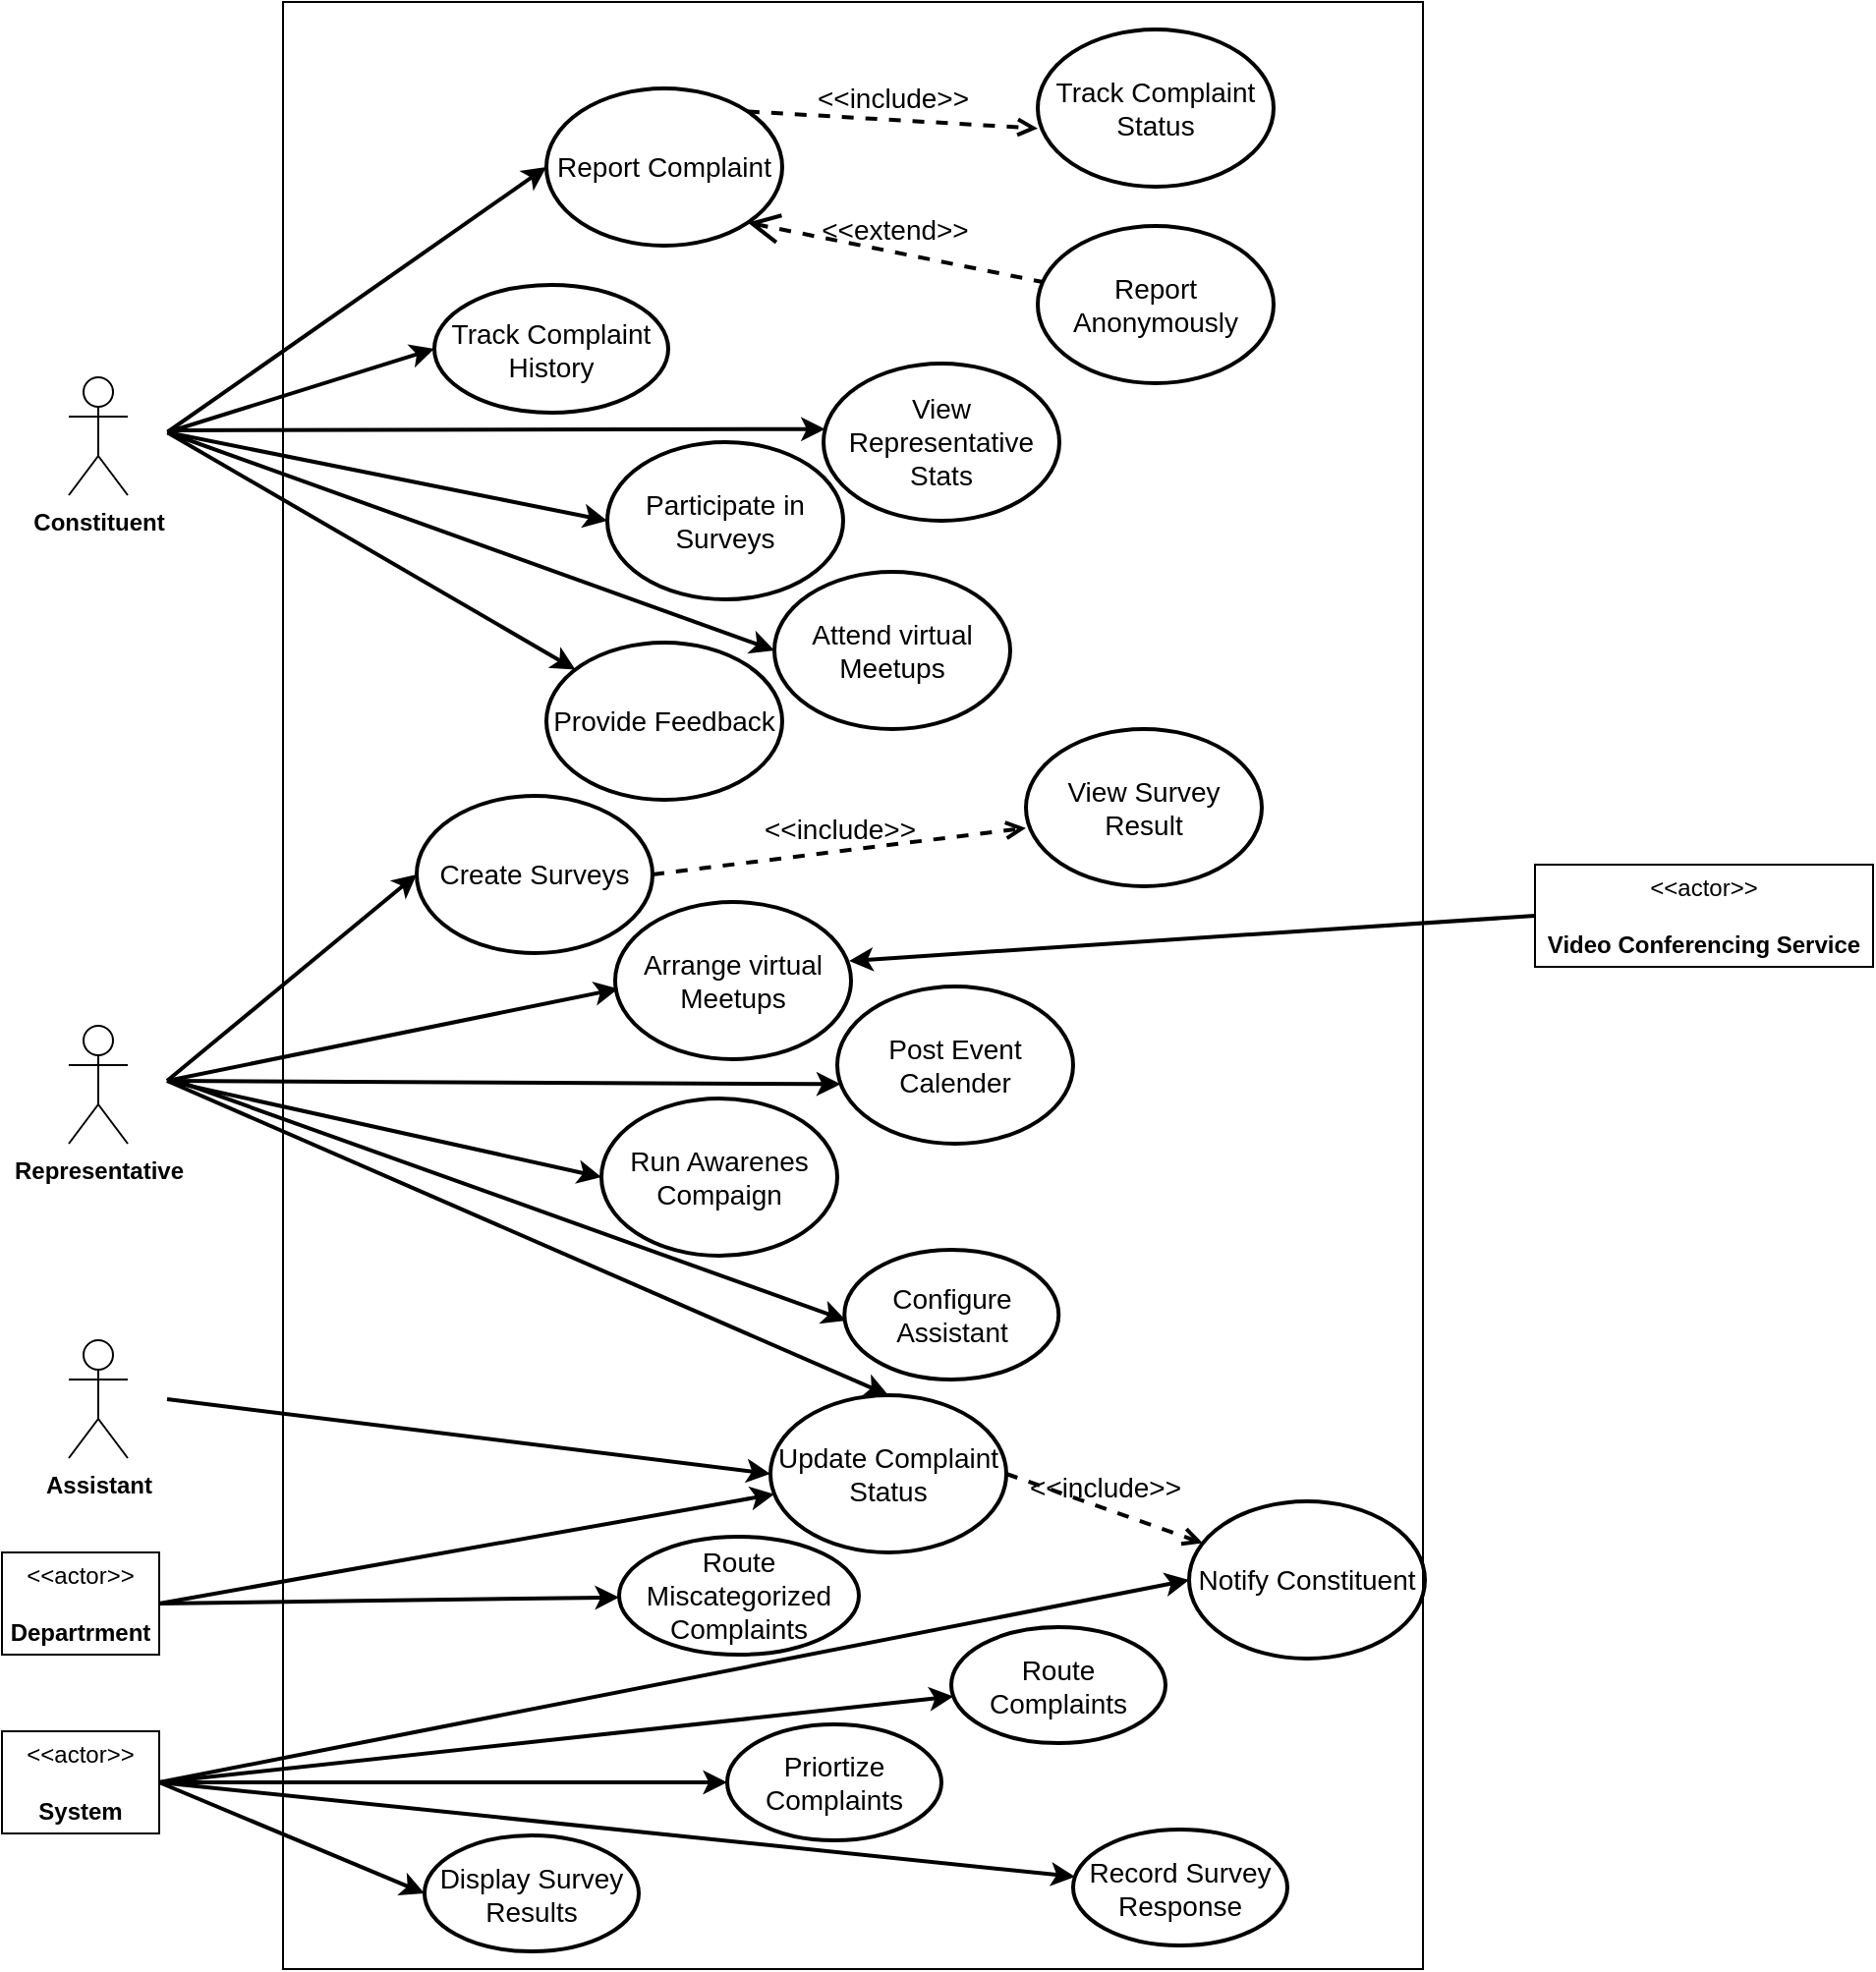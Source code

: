 <mxfile version="24.7.5">
  <diagram name="Use Case Diagram" id="FgglNel2U1L5TTHVHAgJ">
    <mxGraphModel dx="880" dy="572" grid="0" gridSize="10" guides="1" tooltips="1" connect="1" arrows="1" fold="1" page="0" pageScale="1" pageWidth="850" pageHeight="1100" math="0" shadow="0">
      <root>
        <mxCell id="0" />
        <mxCell id="1" parent="0" />
        <mxCell id="YS5-fEkslZxsQK353Ww7-88" value="" style="rounded=0;whiteSpace=wrap;html=1;fillColor=none;" parent="1" vertex="1">
          <mxGeometry x="237" y="212" width="580" height="1001" as="geometry" />
        </mxCell>
        <mxCell id="b4xgwTWH8p54jYo2uctj-25" value="&lt;font style=&quot;font-size: 14px;&quot;&gt;Report Complaint&lt;/font&gt;" style="ellipse;whiteSpace=wrap;html=1;fillColor=none;strokeWidth=2;" parent="1" vertex="1">
          <mxGeometry x="371" y="256" width="120" height="80" as="geometry" />
        </mxCell>
        <mxCell id="YS5-fEkslZxsQK353Ww7-6" value="&amp;lt;&amp;lt;actor&amp;gt;&amp;gt;&lt;br&gt;&lt;br&gt;&lt;b&gt;Departrment&lt;/b&gt;" style="html=1;align=center;verticalAlign=middle;dashed=0;whiteSpace=wrap;" parent="1" vertex="1">
          <mxGeometry x="94" y="1001" width="80" height="52" as="geometry" />
        </mxCell>
        <mxCell id="YS5-fEkslZxsQK353Ww7-9" value="&lt;font style=&quot;font-size: 14px;&quot;&gt;Track Complaint Status&lt;/font&gt;" style="ellipse;whiteSpace=wrap;html=1;fillColor=none;strokeWidth=2;" parent="1" vertex="1">
          <mxGeometry x="621" y="226" width="120" height="80" as="geometry" />
        </mxCell>
        <mxCell id="YS5-fEkslZxsQK353Ww7-10" value="&lt;font style=&quot;font-size: 14px;&quot;&gt;Report Anonymously&lt;/font&gt;" style="ellipse;whiteSpace=wrap;html=1;fillColor=none;strokeWidth=2;" parent="1" vertex="1">
          <mxGeometry x="621" y="326" width="120" height="80" as="geometry" />
        </mxCell>
        <mxCell id="YS5-fEkslZxsQK353Ww7-11" value="&lt;font style=&quot;font-size: 14px;&quot;&gt;&amp;lt;&amp;lt;include&amp;gt;&amp;gt;&lt;/font&gt;" style="html=1;verticalAlign=bottom;labelBackgroundColor=none;endArrow=open;endFill=0;dashed=1;rounded=0;fontSize=12;strokeWidth=2;exitX=1;exitY=0;exitDx=0;exitDy=0;entryX=0;entryY=0.629;entryDx=0;entryDy=0;entryPerimeter=0;" parent="1" source="b4xgwTWH8p54jYo2uctj-25" target="YS5-fEkslZxsQK353Ww7-9" edge="1">
          <mxGeometry width="160" relative="1" as="geometry">
            <mxPoint x="474" y="258" as="sourcePoint" />
            <mxPoint x="634" y="258" as="targetPoint" />
          </mxGeometry>
        </mxCell>
        <mxCell id="YS5-fEkslZxsQK353Ww7-13" value="&amp;lt;&amp;lt;extend&amp;gt;&amp;gt;" style="edgeStyle=none;html=1;startArrow=open;endArrow=none;startSize=12;verticalAlign=bottom;dashed=1;labelBackgroundColor=none;rounded=0;fontSize=14;strokeWidth=2;exitX=1;exitY=1;exitDx=0;exitDy=0;" parent="1" source="b4xgwTWH8p54jYo2uctj-25" target="YS5-fEkslZxsQK353Ww7-10" edge="1">
          <mxGeometry width="160" relative="1" as="geometry">
            <mxPoint x="343" y="476" as="sourcePoint" />
            <mxPoint x="503" y="476" as="targetPoint" />
          </mxGeometry>
        </mxCell>
        <mxCell id="YS5-fEkslZxsQK353Ww7-14" value="&lt;font style=&quot;font-size: 14px;&quot;&gt;Track Complaint History&lt;/font&gt;" style="ellipse;whiteSpace=wrap;html=1;fillColor=none;strokeWidth=2;" parent="1" vertex="1">
          <mxGeometry x="314" y="356" width="119" height="65" as="geometry" />
        </mxCell>
        <mxCell id="YS5-fEkslZxsQK353Ww7-15" value="&lt;font style=&quot;font-size: 14px;&quot;&gt;View Representative Stats&lt;/font&gt;" style="ellipse;whiteSpace=wrap;html=1;fillColor=none;strokeWidth=2;" parent="1" vertex="1">
          <mxGeometry x="512" y="396" width="120" height="80" as="geometry" />
        </mxCell>
        <mxCell id="YS5-fEkslZxsQK353Ww7-16" value="&lt;font style=&quot;font-size: 14px;&quot;&gt;Participate in Surveys&lt;/font&gt;" style="ellipse;whiteSpace=wrap;html=1;fillColor=none;strokeWidth=2;" parent="1" vertex="1">
          <mxGeometry x="402" y="436" width="120" height="80" as="geometry" />
        </mxCell>
        <mxCell id="YS5-fEkslZxsQK353Ww7-17" value="&lt;font style=&quot;font-size: 14px;&quot;&gt;Attend virtual Meetups&lt;/font&gt;" style="ellipse;whiteSpace=wrap;html=1;fillColor=none;strokeWidth=2;" parent="1" vertex="1">
          <mxGeometry x="487" y="502" width="120" height="80" as="geometry" />
        </mxCell>
        <mxCell id="YS5-fEkslZxsQK353Ww7-18" value="&lt;font style=&quot;font-size: 14px;&quot;&gt;Provide Feedback&lt;/font&gt;" style="ellipse;whiteSpace=wrap;html=1;fillColor=none;strokeWidth=2;" parent="1" vertex="1">
          <mxGeometry x="371" y="538" width="120" height="80" as="geometry" />
        </mxCell>
        <mxCell id="YS5-fEkslZxsQK353Ww7-20" value="" style="endArrow=classic;html=1;rounded=0;strokeWidth=2;exitX=1;exitY=0.5;exitDx=0;exitDy=0;entryX=0;entryY=0.5;entryDx=0;entryDy=0;" parent="1" source="YS5-fEkslZxsQK353Ww7-22" target="b4xgwTWH8p54jYo2uctj-25" edge="1">
          <mxGeometry width="50" height="50" relative="1" as="geometry">
            <mxPoint x="398" y="483" as="sourcePoint" />
            <mxPoint x="448" y="433" as="targetPoint" />
          </mxGeometry>
        </mxCell>
        <mxCell id="YS5-fEkslZxsQK353Ww7-25" value="" style="endArrow=classic;html=1;rounded=0;strokeWidth=2;exitX=1;exitY=0.5;exitDx=0;exitDy=0;entryX=0;entryY=0.5;entryDx=0;entryDy=0;" parent="1" source="YS5-fEkslZxsQK353Ww7-22" target="YS5-fEkslZxsQK353Ww7-14" edge="1">
          <mxGeometry width="50" height="50" relative="1" as="geometry">
            <mxPoint x="188" y="441" as="sourcePoint" />
            <mxPoint x="381" y="326" as="targetPoint" />
          </mxGeometry>
        </mxCell>
        <mxCell id="YS5-fEkslZxsQK353Ww7-29" value="" style="endArrow=classic;html=1;rounded=0;strokeWidth=2;entryX=0.007;entryY=0.417;entryDx=0;entryDy=0;entryPerimeter=0;" parent="1" target="YS5-fEkslZxsQK353Ww7-15" edge="1">
          <mxGeometry width="50" height="50" relative="1" as="geometry">
            <mxPoint x="179" y="430" as="sourcePoint" />
            <mxPoint x="315" y="400" as="targetPoint" />
          </mxGeometry>
        </mxCell>
        <mxCell id="YS5-fEkslZxsQK353Ww7-30" value="" style="endArrow=classic;html=1;rounded=0;strokeWidth=2;entryX=0;entryY=0.5;entryDx=0;entryDy=0;exitX=1;exitY=0.5;exitDx=0;exitDy=0;" parent="1" source="YS5-fEkslZxsQK353Ww7-22" target="YS5-fEkslZxsQK353Ww7-16" edge="1">
          <mxGeometry width="50" height="50" relative="1" as="geometry">
            <mxPoint x="189" y="440" as="sourcePoint" />
            <mxPoint x="523" y="439" as="targetPoint" />
          </mxGeometry>
        </mxCell>
        <mxCell id="YS5-fEkslZxsQK353Ww7-31" value="" style="endArrow=classic;html=1;rounded=0;strokeWidth=2;entryX=0;entryY=0.5;entryDx=0;entryDy=0;exitX=1;exitY=0.5;exitDx=0;exitDy=0;" parent="1" source="YS5-fEkslZxsQK353Ww7-22" target="YS5-fEkslZxsQK353Ww7-17" edge="1">
          <mxGeometry width="50" height="50" relative="1" as="geometry">
            <mxPoint x="188" y="441" as="sourcePoint" />
            <mxPoint x="412" y="486" as="targetPoint" />
          </mxGeometry>
        </mxCell>
        <mxCell id="YS5-fEkslZxsQK353Ww7-32" value="" style="endArrow=classic;html=1;rounded=0;strokeWidth=2;exitX=1;exitY=0.5;exitDx=0;exitDy=0;" parent="1" source="YS5-fEkslZxsQK353Ww7-22" target="YS5-fEkslZxsQK353Ww7-18" edge="1">
          <mxGeometry width="50" height="50" relative="1" as="geometry">
            <mxPoint x="188" y="441" as="sourcePoint" />
            <mxPoint x="497" y="552" as="targetPoint" />
          </mxGeometry>
        </mxCell>
        <mxCell id="YS5-fEkslZxsQK353Ww7-33" value="&lt;font style=&quot;font-size: 14px;&quot;&gt;Create Surveys&lt;/font&gt;" style="ellipse;whiteSpace=wrap;html=1;fillColor=none;strokeWidth=2;" parent="1" vertex="1">
          <mxGeometry x="305" y="616" width="120" height="80" as="geometry" />
        </mxCell>
        <mxCell id="YS5-fEkslZxsQK353Ww7-42" value="" style="group" parent="1" vertex="1" connectable="0">
          <mxGeometry x="128" y="403" width="50" height="60" as="geometry" />
        </mxCell>
        <mxCell id="YS5-fEkslZxsQK353Ww7-1" value="&lt;b&gt;Constituent&lt;/b&gt;" style="shape=umlActor;verticalLabelPosition=bottom;verticalAlign=top;html=1;outlineConnect=0;container=0;" parent="YS5-fEkslZxsQK353Ww7-42" vertex="1">
          <mxGeometry width="30" height="60" as="geometry" />
        </mxCell>
        <mxCell id="YS5-fEkslZxsQK353Ww7-22" value="" style="shape=ellipse;html=1;sketch=0;strokeWidth=2;strokeColor=none;container=0;" parent="YS5-fEkslZxsQK353Ww7-42" vertex="1">
          <mxGeometry x="40" y="23" width="10" height="10" as="geometry" />
        </mxCell>
        <mxCell id="YS5-fEkslZxsQK353Ww7-43" value="" style="group;fillColor=none;fillStyle=solid;" parent="1" vertex="1" connectable="0">
          <mxGeometry x="128" y="733" width="50" height="60" as="geometry" />
        </mxCell>
        <mxCell id="YS5-fEkslZxsQK353Ww7-44" value="&lt;b&gt;Representative&lt;/b&gt;" style="shape=umlActor;verticalLabelPosition=bottom;verticalAlign=top;html=1;outlineConnect=0;container=0;" parent="YS5-fEkslZxsQK353Ww7-43" vertex="1">
          <mxGeometry width="30" height="60" as="geometry" />
        </mxCell>
        <mxCell id="YS5-fEkslZxsQK353Ww7-45" value="" style="shape=ellipse;html=1;sketch=0;strokeWidth=2;strokeColor=none;container=0;" parent="YS5-fEkslZxsQK353Ww7-43" vertex="1">
          <mxGeometry x="40" y="23" width="10" height="10" as="geometry" />
        </mxCell>
        <mxCell id="YS5-fEkslZxsQK353Ww7-47" value="" style="endArrow=classic;html=1;rounded=0;strokeWidth=2;exitX=1;exitY=0.5;exitDx=0;exitDy=0;entryX=0;entryY=0.5;entryDx=0;entryDy=0;" parent="1" source="YS5-fEkslZxsQK353Ww7-45" target="YS5-fEkslZxsQK353Ww7-33" edge="1">
          <mxGeometry width="50" height="50" relative="1" as="geometry">
            <mxPoint x="188" y="621" as="sourcePoint" />
            <mxPoint x="396" y="742" as="targetPoint" />
          </mxGeometry>
        </mxCell>
        <mxCell id="YS5-fEkslZxsQK353Ww7-48" value="&lt;font style=&quot;font-size: 14px;&quot;&gt;View Survey Result&lt;/font&gt;" style="ellipse;whiteSpace=wrap;html=1;fillColor=none;strokeWidth=2;" parent="1" vertex="1">
          <mxGeometry x="615" y="582" width="120" height="80" as="geometry" />
        </mxCell>
        <mxCell id="YS5-fEkslZxsQK353Ww7-49" value="&lt;font style=&quot;font-size: 14px;&quot;&gt;&amp;lt;&amp;lt;include&amp;gt;&amp;gt;&lt;/font&gt;" style="html=1;verticalAlign=bottom;labelBackgroundColor=none;endArrow=open;endFill=0;dashed=1;rounded=0;fontSize=12;strokeWidth=2;exitX=1;exitY=0.5;exitDx=0;exitDy=0;entryX=0;entryY=0.629;entryDx=0;entryDy=0;entryPerimeter=0;" parent="1" source="YS5-fEkslZxsQK353Ww7-33" target="YS5-fEkslZxsQK353Ww7-48" edge="1">
          <mxGeometry width="160" relative="1" as="geometry">
            <mxPoint x="477" y="778" as="sourcePoint" />
            <mxPoint x="638" y="748" as="targetPoint" />
          </mxGeometry>
        </mxCell>
        <mxCell id="YS5-fEkslZxsQK353Ww7-50" value="&lt;font style=&quot;font-size: 14px;&quot;&gt;Arrange virtual Meetups&lt;/font&gt;" style="ellipse;whiteSpace=wrap;html=1;fillColor=none;strokeWidth=2;" parent="1" vertex="1">
          <mxGeometry x="406" y="670" width="120" height="80" as="geometry" />
        </mxCell>
        <mxCell id="YS5-fEkslZxsQK353Ww7-51" value="" style="endArrow=classic;html=1;rounded=0;strokeWidth=2;exitX=1;exitY=0.5;exitDx=0;exitDy=0;entryX=0.013;entryY=0.552;entryDx=0;entryDy=0;entryPerimeter=0;" parent="1" source="YS5-fEkslZxsQK353Ww7-45" target="YS5-fEkslZxsQK353Ww7-50" edge="1">
          <mxGeometry width="50" height="50" relative="1" as="geometry">
            <mxPoint x="188" y="771" as="sourcePoint" />
            <mxPoint x="315" y="666" as="targetPoint" />
          </mxGeometry>
        </mxCell>
        <mxCell id="YS5-fEkslZxsQK353Ww7-54" value="&lt;span style=&quot;font-size: 14px;&quot;&gt;Configure Assistant&lt;/span&gt;" style="ellipse;whiteSpace=wrap;html=1;fillColor=none;strokeWidth=2;" parent="1" vertex="1">
          <mxGeometry x="522.64" y="847" width="109" height="66" as="geometry" />
        </mxCell>
        <mxCell id="YS5-fEkslZxsQK353Ww7-57" value="&lt;font style=&quot;font-size: 14px;&quot;&gt;Post Event Calender&lt;/font&gt;" style="ellipse;whiteSpace=wrap;html=1;fillColor=none;strokeWidth=2;" parent="1" vertex="1">
          <mxGeometry x="519" y="713" width="120" height="80" as="geometry" />
        </mxCell>
        <mxCell id="YS5-fEkslZxsQK353Ww7-58" value="&lt;font style=&quot;font-size: 14px;&quot;&gt;Run Awarenes Compaign&lt;/font&gt;" style="ellipse;whiteSpace=wrap;html=1;fillColor=none;strokeWidth=2;" parent="1" vertex="1">
          <mxGeometry x="399" y="770" width="120" height="80" as="geometry" />
        </mxCell>
        <mxCell id="YS5-fEkslZxsQK353Ww7-59" value="" style="endArrow=classic;html=1;rounded=0;strokeWidth=2;exitX=1;exitY=0.5;exitDx=0;exitDy=0;entryX=0.014;entryY=0.621;entryDx=0;entryDy=0;entryPerimeter=0;" parent="1" source="YS5-fEkslZxsQK353Ww7-45" target="YS5-fEkslZxsQK353Ww7-57" edge="1">
          <mxGeometry width="50" height="50" relative="1" as="geometry">
            <mxPoint x="182" y="761" as="sourcePoint" />
            <mxPoint x="408" y="730" as="targetPoint" />
          </mxGeometry>
        </mxCell>
        <mxCell id="YS5-fEkslZxsQK353Ww7-60" value="" style="endArrow=classic;html=1;rounded=0;strokeWidth=2;exitX=1;exitY=0.5;exitDx=0;exitDy=0;entryX=0;entryY=0.5;entryDx=0;entryDy=0;" parent="1" source="YS5-fEkslZxsQK353Ww7-45" target="YS5-fEkslZxsQK353Ww7-58" edge="1">
          <mxGeometry width="50" height="50" relative="1" as="geometry">
            <mxPoint x="188" y="791" as="sourcePoint" />
            <mxPoint x="418" y="744" as="targetPoint" />
          </mxGeometry>
        </mxCell>
        <mxCell id="YS5-fEkslZxsQK353Ww7-61" value="" style="group;fillColor=none;fillStyle=solid;" parent="1" vertex="1" connectable="0">
          <mxGeometry x="128" y="893" width="50" height="60" as="geometry" />
        </mxCell>
        <mxCell id="YS5-fEkslZxsQK353Ww7-62" value="&lt;b&gt;Assistant&lt;/b&gt;" style="shape=umlActor;verticalLabelPosition=bottom;verticalAlign=top;html=1;outlineConnect=0;container=0;" parent="YS5-fEkslZxsQK353Ww7-61" vertex="1">
          <mxGeometry width="30" height="60" as="geometry" />
        </mxCell>
        <mxCell id="YS5-fEkslZxsQK353Ww7-63" value="" style="shape=ellipse;html=1;sketch=0;strokeWidth=2;strokeColor=none;container=0;" parent="YS5-fEkslZxsQK353Ww7-61" vertex="1">
          <mxGeometry x="40" y="25" width="10" height="10" as="geometry" />
        </mxCell>
        <mxCell id="YS5-fEkslZxsQK353Ww7-64" value="&lt;span style=&quot;font-size: 14px;&quot;&gt;Update Complaint Status&lt;/span&gt;" style="ellipse;whiteSpace=wrap;html=1;fillColor=none;strokeWidth=2;" parent="1" vertex="1">
          <mxGeometry x="485" y="921" width="120" height="80" as="geometry" />
        </mxCell>
        <mxCell id="YS5-fEkslZxsQK353Ww7-65" value="" style="endArrow=classic;html=1;rounded=0;strokeWidth=2;exitX=1;exitY=0.5;exitDx=0;exitDy=0;entryX=0.008;entryY=0.545;entryDx=0;entryDy=0;entryPerimeter=0;" parent="1" target="YS5-fEkslZxsQK353Ww7-54" edge="1">
          <mxGeometry width="50" height="50" relative="1" as="geometry">
            <mxPoint x="183.0" y="761.0" as="sourcePoint" />
            <mxPoint x="414" y="830" as="targetPoint" />
          </mxGeometry>
        </mxCell>
        <mxCell id="YS5-fEkslZxsQK353Ww7-66" value="" style="endArrow=classic;html=1;rounded=0;strokeWidth=2;exitX=1;exitY=0.5;exitDx=0;exitDy=0;entryX=0.5;entryY=0;entryDx=0;entryDy=0;" parent="1" source="YS5-fEkslZxsQK353Ww7-45" target="YS5-fEkslZxsQK353Ww7-64" edge="1">
          <mxGeometry width="50" height="50" relative="1" as="geometry">
            <mxPoint x="193.0" y="771.0" as="sourcePoint" />
            <mxPoint x="534" y="893" as="targetPoint" />
          </mxGeometry>
        </mxCell>
        <mxCell id="YS5-fEkslZxsQK353Ww7-67" value="" style="endArrow=classic;html=1;rounded=0;strokeWidth=2;exitX=1;exitY=0.5;exitDx=0;exitDy=0;entryX=0;entryY=0.5;entryDx=0;entryDy=0;" parent="1" source="YS5-fEkslZxsQK353Ww7-63" target="YS5-fEkslZxsQK353Ww7-64" edge="1">
          <mxGeometry width="50" height="50" relative="1" as="geometry">
            <mxPoint x="173.0" y="921.0" as="sourcePoint" />
            <mxPoint x="390.0" y="923.0" as="targetPoint" />
          </mxGeometry>
        </mxCell>
        <mxCell id="YS5-fEkslZxsQK353Ww7-68" value="" style="endArrow=classic;html=1;rounded=0;strokeWidth=2;exitX=1;exitY=0.5;exitDx=0;exitDy=0;" parent="1" source="YS5-fEkslZxsQK353Ww7-6" target="YS5-fEkslZxsQK353Ww7-64" edge="1">
          <mxGeometry width="50" height="50" relative="1" as="geometry">
            <mxPoint x="183.0" y="1031" as="sourcePoint" />
            <mxPoint x="405" y="1033" as="targetPoint" />
          </mxGeometry>
        </mxCell>
        <mxCell id="YS5-fEkslZxsQK353Ww7-69" value="&lt;span style=&quot;font-size: 14px;&quot;&gt;Route Complaints&lt;/span&gt;" style="ellipse;whiteSpace=wrap;html=1;fillColor=none;strokeWidth=2;" parent="1" vertex="1">
          <mxGeometry x="577" y="1039" width="109" height="59" as="geometry" />
        </mxCell>
        <mxCell id="YS5-fEkslZxsQK353Ww7-71" value="" style="endArrow=classic;html=1;rounded=0;strokeWidth=2;exitX=1;exitY=0.5;exitDx=0;exitDy=0;" parent="1" source="YS5-fEkslZxsQK353Ww7-80" target="YS5-fEkslZxsQK353Ww7-69" edge="1">
          <mxGeometry width="50" height="50" relative="1" as="geometry">
            <mxPoint x="188" y="1033" as="sourcePoint" />
            <mxPoint x="495" y="1071" as="targetPoint" />
          </mxGeometry>
        </mxCell>
        <mxCell id="YS5-fEkslZxsQK353Ww7-75" value="&lt;font style=&quot;font-size: 14px;&quot;&gt;Notify Constituent&lt;/font&gt;" style="ellipse;whiteSpace=wrap;html=1;fillColor=none;strokeWidth=2;" parent="1" vertex="1">
          <mxGeometry x="698" y="975" width="120" height="80" as="geometry" />
        </mxCell>
        <mxCell id="YS5-fEkslZxsQK353Ww7-78" value="&lt;span style=&quot;font-size: 14px;&quot;&gt;Priortize Complaints&lt;/span&gt;" style="ellipse;whiteSpace=wrap;html=1;fillColor=none;strokeWidth=2;" parent="1" vertex="1">
          <mxGeometry x="463" y="1088.5" width="109" height="59" as="geometry" />
        </mxCell>
        <mxCell id="YS5-fEkslZxsQK353Ww7-79" value="" style="endArrow=classic;html=1;rounded=0;strokeWidth=2;exitX=1;exitY=0.5;exitDx=0;exitDy=0;entryX=0;entryY=0.5;entryDx=0;entryDy=0;" parent="1" source="YS5-fEkslZxsQK353Ww7-80" target="YS5-fEkslZxsQK353Ww7-75" edge="1">
          <mxGeometry width="50" height="50" relative="1" as="geometry">
            <mxPoint x="174" y="1120.5" as="sourcePoint" />
            <mxPoint x="479" y="1047" as="targetPoint" />
          </mxGeometry>
        </mxCell>
        <mxCell id="YS5-fEkslZxsQK353Ww7-80" value="&amp;lt;&amp;lt;actor&amp;gt;&amp;gt;&lt;br&gt;&lt;br&gt;&lt;b&gt;System&lt;/b&gt;" style="html=1;align=center;verticalAlign=middle;dashed=0;whiteSpace=wrap;" parent="1" vertex="1">
          <mxGeometry x="94" y="1092" width="80" height="52" as="geometry" />
        </mxCell>
        <mxCell id="YS5-fEkslZxsQK353Ww7-81" value="" style="endArrow=classic;html=1;rounded=0;strokeWidth=2;exitX=1;exitY=0.5;exitDx=0;exitDy=0;entryX=0;entryY=0.5;entryDx=0;entryDy=0;" parent="1" source="YS5-fEkslZxsQK353Ww7-80" target="YS5-fEkslZxsQK353Ww7-78" edge="1">
          <mxGeometry width="50" height="50" relative="1" as="geometry">
            <mxPoint x="184" y="1037" as="sourcePoint" />
            <mxPoint x="513" y="999" as="targetPoint" />
          </mxGeometry>
        </mxCell>
        <mxCell id="YS5-fEkslZxsQK353Ww7-82" value="&lt;span style=&quot;font-size: 14px;&quot;&gt;Record Survey Response&lt;/span&gt;" style="ellipse;whiteSpace=wrap;html=1;fillColor=none;strokeWidth=2;" parent="1" vertex="1">
          <mxGeometry x="639" y="1142" width="109" height="59" as="geometry" />
        </mxCell>
        <mxCell id="YS5-fEkslZxsQK353Ww7-83" value="" style="endArrow=classic;html=1;rounded=0;strokeWidth=2;exitX=1;exitY=0.5;exitDx=0;exitDy=0;" parent="1" source="YS5-fEkslZxsQK353Ww7-80" target="YS5-fEkslZxsQK353Ww7-82" edge="1">
          <mxGeometry width="50" height="50" relative="1" as="geometry">
            <mxPoint x="184" y="1128" as="sourcePoint" />
            <mxPoint x="516" y="1109" as="targetPoint" />
          </mxGeometry>
        </mxCell>
        <mxCell id="YS5-fEkslZxsQK353Ww7-84" value="&lt;span style=&quot;font-size: 14px;&quot;&gt;Route Miscategorized Complaints&lt;/span&gt;" style="ellipse;whiteSpace=wrap;html=1;fillColor=none;strokeWidth=2;" parent="1" vertex="1">
          <mxGeometry x="408" y="993" width="122" height="60" as="geometry" />
        </mxCell>
        <mxCell id="YS5-fEkslZxsQK353Ww7-86" value="" style="endArrow=classic;html=1;rounded=0;strokeWidth=2;exitX=1;exitY=0.5;exitDx=0;exitDy=0;" parent="1" source="YS5-fEkslZxsQK353Ww7-6" target="YS5-fEkslZxsQK353Ww7-84" edge="1">
          <mxGeometry width="50" height="50" relative="1" as="geometry">
            <mxPoint x="184" y="1037" as="sourcePoint" />
            <mxPoint x="497" y="981" as="targetPoint" />
          </mxGeometry>
        </mxCell>
        <mxCell id="YS5-fEkslZxsQK353Ww7-87" value="&lt;font style=&quot;font-size: 14px;&quot;&gt;&amp;lt;&amp;lt;include&amp;gt;&amp;gt;&lt;/font&gt;" style="html=1;verticalAlign=bottom;labelBackgroundColor=none;endArrow=open;endFill=0;dashed=1;rounded=0;fontSize=12;strokeWidth=2;exitX=1;exitY=0.5;exitDx=0;exitDy=0;" parent="1" source="YS5-fEkslZxsQK353Ww7-64" target="YS5-fEkslZxsQK353Ww7-75" edge="1">
          <mxGeometry width="160" relative="1" as="geometry">
            <mxPoint x="603" y="828" as="sourcePoint" />
            <mxPoint x="751" y="836" as="targetPoint" />
          </mxGeometry>
        </mxCell>
        <mxCell id="YS5-fEkslZxsQK353Ww7-89" value="&amp;lt;&amp;lt;actor&amp;gt;&amp;gt;&lt;br&gt;&lt;br&gt;&lt;b&gt;Video Conferencing Service&lt;/b&gt;" style="html=1;align=center;verticalAlign=middle;dashed=0;whiteSpace=wrap;" parent="1" vertex="1">
          <mxGeometry x="874" y="651" width="172" height="52" as="geometry" />
        </mxCell>
        <mxCell id="YS5-fEkslZxsQK353Ww7-91" value="" style="endArrow=classic;html=1;rounded=0;strokeWidth=2;exitX=0;exitY=0.5;exitDx=0;exitDy=0;entryX=0.992;entryY=0.375;entryDx=0;entryDy=0;entryPerimeter=0;" parent="1" source="YS5-fEkslZxsQK353Ww7-89" target="YS5-fEkslZxsQK353Ww7-50" edge="1">
          <mxGeometry width="50" height="50" relative="1" as="geometry">
            <mxPoint x="778" y="441" as="sourcePoint" />
            <mxPoint x="986" y="562" as="targetPoint" />
          </mxGeometry>
        </mxCell>
        <mxCell id="mggj_KDh0__X-bO1hVRX-1" value="&lt;span style=&quot;font-size: 14px;&quot;&gt;Display Survey Results&lt;/span&gt;" style="ellipse;whiteSpace=wrap;html=1;fillColor=none;strokeWidth=2;" vertex="1" parent="1">
          <mxGeometry x="309" y="1145" width="109" height="59" as="geometry" />
        </mxCell>
        <mxCell id="mggj_KDh0__X-bO1hVRX-2" value="" style="endArrow=classic;html=1;rounded=0;strokeWidth=2;exitX=1;exitY=0.5;exitDx=0;exitDy=0;entryX=0;entryY=0.5;entryDx=0;entryDy=0;" edge="1" parent="1" source="YS5-fEkslZxsQK353Ww7-80" target="mggj_KDh0__X-bO1hVRX-1">
          <mxGeometry width="50" height="50" relative="1" as="geometry">
            <mxPoint x="184" y="1037" as="sourcePoint" />
            <mxPoint x="418" y="1034" as="targetPoint" />
          </mxGeometry>
        </mxCell>
      </root>
    </mxGraphModel>
  </diagram>
</mxfile>
